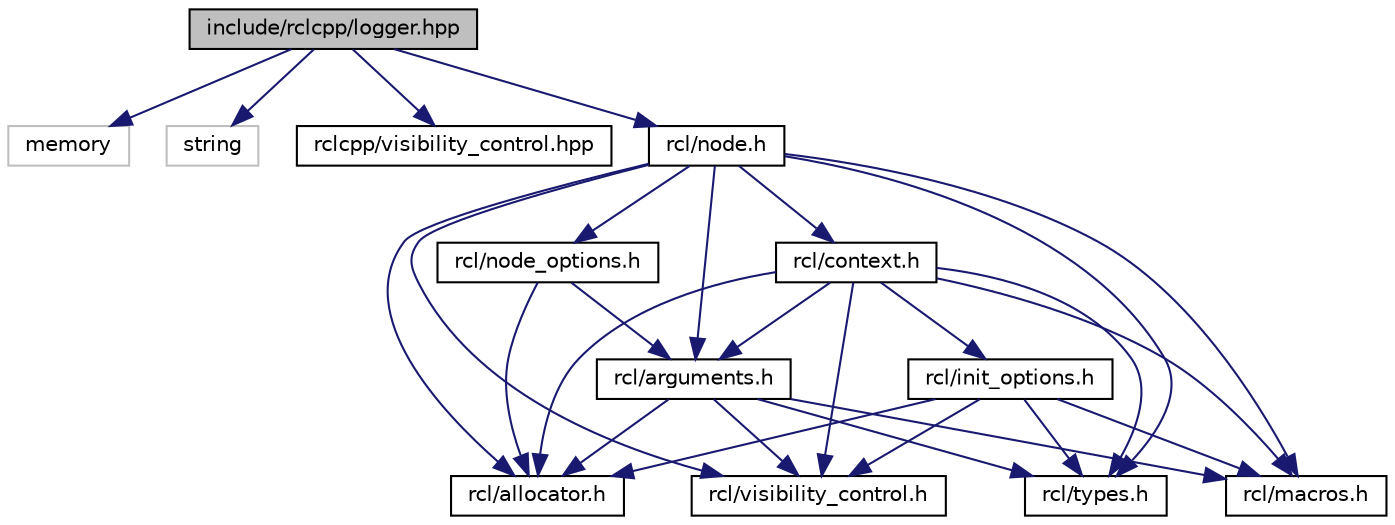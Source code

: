 digraph "include/rclcpp/logger.hpp"
{
  edge [fontname="Helvetica",fontsize="10",labelfontname="Helvetica",labelfontsize="10"];
  node [fontname="Helvetica",fontsize="10",shape=record];
  Node0 [label="include/rclcpp/logger.hpp",height=0.2,width=0.4,color="black", fillcolor="grey75", style="filled", fontcolor="black"];
  Node0 -> Node1 [color="midnightblue",fontsize="10",style="solid",fontname="Helvetica"];
  Node1 [label="memory",height=0.2,width=0.4,color="grey75", fillcolor="white", style="filled"];
  Node0 -> Node2 [color="midnightblue",fontsize="10",style="solid",fontname="Helvetica"];
  Node2 [label="string",height=0.2,width=0.4,color="grey75", fillcolor="white", style="filled"];
  Node0 -> Node3 [color="midnightblue",fontsize="10",style="solid",fontname="Helvetica"];
  Node3 [label="rclcpp/visibility_control.hpp",height=0.2,width=0.4,color="black", fillcolor="white", style="filled",URL="$visibility__control_8hpp.html"];
  Node0 -> Node4 [color="midnightblue",fontsize="10",style="solid",fontname="Helvetica"];
  Node4 [label="rcl/node.h",height=0.2,width=0.4,color="black", fillcolor="white", style="filled",URL="/tmp/tmp.Txb212H7Lz/doxygen_tag_files/rcl.tag$node_8h.html"];
  Node4 -> Node5 [color="midnightblue",fontsize="10",style="solid",fontname="Helvetica"];
  Node5 [label="rcl/allocator.h",height=0.2,width=0.4,color="black", fillcolor="white", style="filled",URL="/tmp/tmp.Txb212H7Lz/doxygen_tag_files/rcl.tag$allocator_8h.html"];
  Node4 -> Node6 [color="midnightblue",fontsize="10",style="solid",fontname="Helvetica"];
  Node6 [label="rcl/arguments.h",height=0.2,width=0.4,color="black", fillcolor="white", style="filled",URL="/tmp/tmp.Txb212H7Lz/doxygen_tag_files/rcl.tag$arguments_8h.html"];
  Node6 -> Node5 [color="midnightblue",fontsize="10",style="solid",fontname="Helvetica"];
  Node6 -> Node7 [color="midnightblue",fontsize="10",style="solid",fontname="Helvetica"];
  Node7 [label="rcl/macros.h",height=0.2,width=0.4,color="black", fillcolor="white", style="filled",URL="/tmp/tmp.Txb212H7Lz/doxygen_tag_files/rcl.tag$macros_8h.html"];
  Node6 -> Node8 [color="midnightblue",fontsize="10",style="solid",fontname="Helvetica"];
  Node8 [label="rcl/types.h",height=0.2,width=0.4,color="black", fillcolor="white", style="filled",URL="/tmp/tmp.Txb212H7Lz/doxygen_tag_files/rcl.tag$types_8h.html"];
  Node6 -> Node9 [color="midnightblue",fontsize="10",style="solid",fontname="Helvetica"];
  Node9 [label="rcl/visibility_control.h",height=0.2,width=0.4,color="black", fillcolor="white", style="filled",URL="/tmp/tmp.Txb212H7Lz/doxygen_tag_files/rcl.tag$visibility__control_8h.html"];
  Node4 -> Node10 [color="midnightblue",fontsize="10",style="solid",fontname="Helvetica"];
  Node10 [label="rcl/context.h",height=0.2,width=0.4,color="black", fillcolor="white", style="filled",URL="/tmp/tmp.Txb212H7Lz/doxygen_tag_files/rcl.tag$context_8h.html"];
  Node10 -> Node5 [color="midnightblue",fontsize="10",style="solid",fontname="Helvetica"];
  Node10 -> Node6 [color="midnightblue",fontsize="10",style="solid",fontname="Helvetica"];
  Node10 -> Node11 [color="midnightblue",fontsize="10",style="solid",fontname="Helvetica"];
  Node11 [label="rcl/init_options.h",height=0.2,width=0.4,color="black", fillcolor="white", style="filled",URL="/tmp/tmp.Txb212H7Lz/doxygen_tag_files/rcl.tag$init__options_8h.html"];
  Node11 -> Node5 [color="midnightblue",fontsize="10",style="solid",fontname="Helvetica"];
  Node11 -> Node7 [color="midnightblue",fontsize="10",style="solid",fontname="Helvetica"];
  Node11 -> Node8 [color="midnightblue",fontsize="10",style="solid",fontname="Helvetica"];
  Node11 -> Node9 [color="midnightblue",fontsize="10",style="solid",fontname="Helvetica"];
  Node10 -> Node7 [color="midnightblue",fontsize="10",style="solid",fontname="Helvetica"];
  Node10 -> Node8 [color="midnightblue",fontsize="10",style="solid",fontname="Helvetica"];
  Node10 -> Node9 [color="midnightblue",fontsize="10",style="solid",fontname="Helvetica"];
  Node4 -> Node7 [color="midnightblue",fontsize="10",style="solid",fontname="Helvetica"];
  Node4 -> Node12 [color="midnightblue",fontsize="10",style="solid",fontname="Helvetica"];
  Node12 [label="rcl/node_options.h",height=0.2,width=0.4,color="black", fillcolor="white", style="filled",URL="/tmp/tmp.Txb212H7Lz/doxygen_tag_files/rcl.tag$node__options_8h.html"];
  Node12 -> Node5 [color="midnightblue",fontsize="10",style="solid",fontname="Helvetica"];
  Node12 -> Node6 [color="midnightblue",fontsize="10",style="solid",fontname="Helvetica"];
  Node4 -> Node8 [color="midnightblue",fontsize="10",style="solid",fontname="Helvetica"];
  Node4 -> Node9 [color="midnightblue",fontsize="10",style="solid",fontname="Helvetica"];
}
